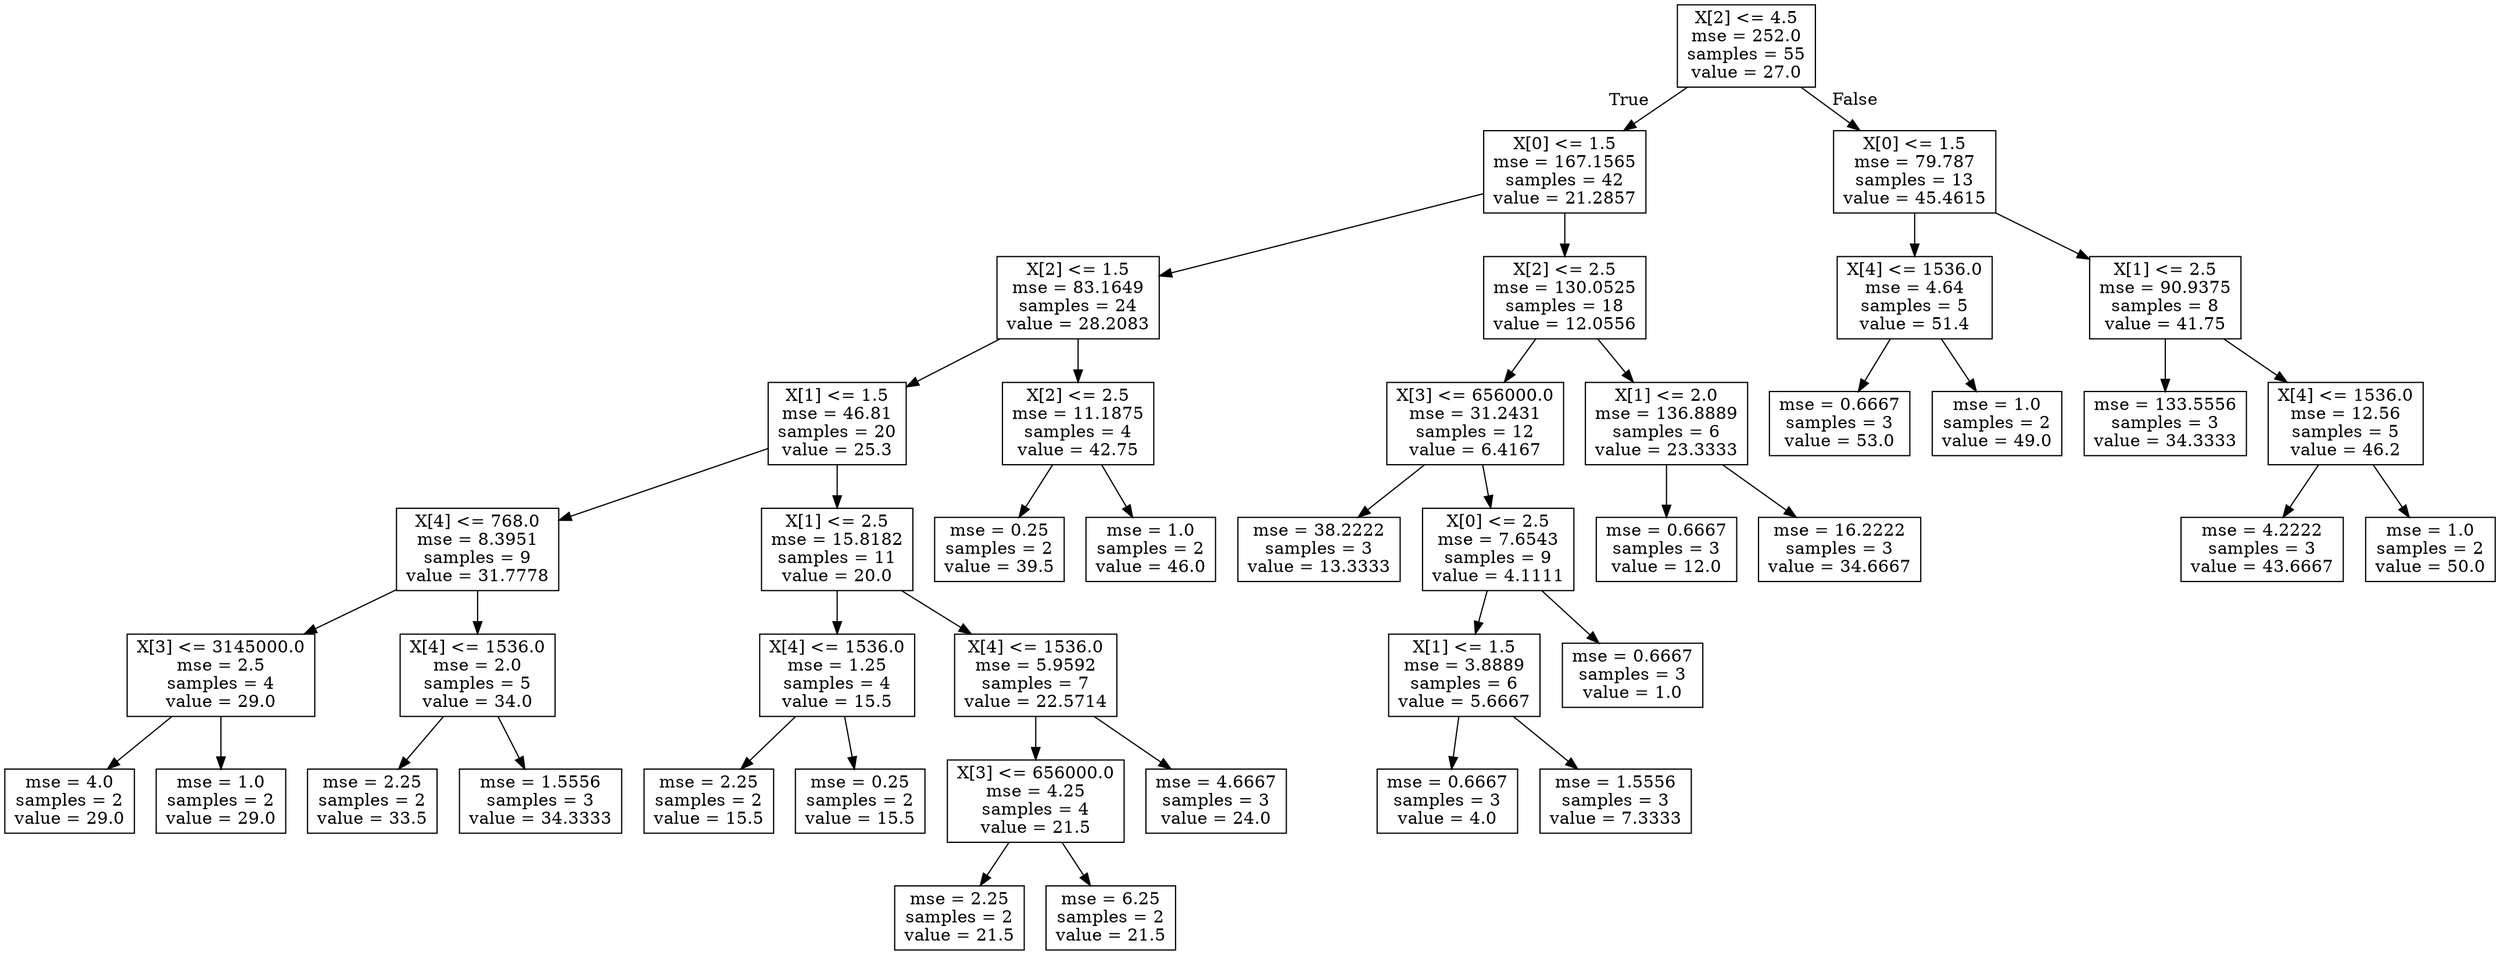 digraph Tree {
node [shape=box] ;
0 [label="X[2] <= 4.5\nmse = 252.0\nsamples = 55\nvalue = 27.0"] ;
1 [label="X[0] <= 1.5\nmse = 167.1565\nsamples = 42\nvalue = 21.2857"] ;
0 -> 1 [labeldistance=2.5, labelangle=45, headlabel="True"] ;
2 [label="X[2] <= 1.5\nmse = 83.1649\nsamples = 24\nvalue = 28.2083"] ;
1 -> 2 ;
3 [label="X[1] <= 1.5\nmse = 46.81\nsamples = 20\nvalue = 25.3"] ;
2 -> 3 ;
4 [label="X[4] <= 768.0\nmse = 8.3951\nsamples = 9\nvalue = 31.7778"] ;
3 -> 4 ;
5 [label="X[3] <= 3145000.0\nmse = 2.5\nsamples = 4\nvalue = 29.0"] ;
4 -> 5 ;
6 [label="mse = 4.0\nsamples = 2\nvalue = 29.0"] ;
5 -> 6 ;
7 [label="mse = 1.0\nsamples = 2\nvalue = 29.0"] ;
5 -> 7 ;
8 [label="X[4] <= 1536.0\nmse = 2.0\nsamples = 5\nvalue = 34.0"] ;
4 -> 8 ;
9 [label="mse = 2.25\nsamples = 2\nvalue = 33.5"] ;
8 -> 9 ;
10 [label="mse = 1.5556\nsamples = 3\nvalue = 34.3333"] ;
8 -> 10 ;
11 [label="X[1] <= 2.5\nmse = 15.8182\nsamples = 11\nvalue = 20.0"] ;
3 -> 11 ;
12 [label="X[4] <= 1536.0\nmse = 1.25\nsamples = 4\nvalue = 15.5"] ;
11 -> 12 ;
13 [label="mse = 2.25\nsamples = 2\nvalue = 15.5"] ;
12 -> 13 ;
14 [label="mse = 0.25\nsamples = 2\nvalue = 15.5"] ;
12 -> 14 ;
15 [label="X[4] <= 1536.0\nmse = 5.9592\nsamples = 7\nvalue = 22.5714"] ;
11 -> 15 ;
16 [label="X[3] <= 656000.0\nmse = 4.25\nsamples = 4\nvalue = 21.5"] ;
15 -> 16 ;
17 [label="mse = 2.25\nsamples = 2\nvalue = 21.5"] ;
16 -> 17 ;
18 [label="mse = 6.25\nsamples = 2\nvalue = 21.5"] ;
16 -> 18 ;
19 [label="mse = 4.6667\nsamples = 3\nvalue = 24.0"] ;
15 -> 19 ;
20 [label="X[2] <= 2.5\nmse = 11.1875\nsamples = 4\nvalue = 42.75"] ;
2 -> 20 ;
21 [label="mse = 0.25\nsamples = 2\nvalue = 39.5"] ;
20 -> 21 ;
22 [label="mse = 1.0\nsamples = 2\nvalue = 46.0"] ;
20 -> 22 ;
23 [label="X[2] <= 2.5\nmse = 130.0525\nsamples = 18\nvalue = 12.0556"] ;
1 -> 23 ;
24 [label="X[3] <= 656000.0\nmse = 31.2431\nsamples = 12\nvalue = 6.4167"] ;
23 -> 24 ;
25 [label="mse = 38.2222\nsamples = 3\nvalue = 13.3333"] ;
24 -> 25 ;
26 [label="X[0] <= 2.5\nmse = 7.6543\nsamples = 9\nvalue = 4.1111"] ;
24 -> 26 ;
27 [label="X[1] <= 1.5\nmse = 3.8889\nsamples = 6\nvalue = 5.6667"] ;
26 -> 27 ;
28 [label="mse = 0.6667\nsamples = 3\nvalue = 4.0"] ;
27 -> 28 ;
29 [label="mse = 1.5556\nsamples = 3\nvalue = 7.3333"] ;
27 -> 29 ;
30 [label="mse = 0.6667\nsamples = 3\nvalue = 1.0"] ;
26 -> 30 ;
31 [label="X[1] <= 2.0\nmse = 136.8889\nsamples = 6\nvalue = 23.3333"] ;
23 -> 31 ;
32 [label="mse = 0.6667\nsamples = 3\nvalue = 12.0"] ;
31 -> 32 ;
33 [label="mse = 16.2222\nsamples = 3\nvalue = 34.6667"] ;
31 -> 33 ;
34 [label="X[0] <= 1.5\nmse = 79.787\nsamples = 13\nvalue = 45.4615"] ;
0 -> 34 [labeldistance=2.5, labelangle=-45, headlabel="False"] ;
35 [label="X[4] <= 1536.0\nmse = 4.64\nsamples = 5\nvalue = 51.4"] ;
34 -> 35 ;
36 [label="mse = 0.6667\nsamples = 3\nvalue = 53.0"] ;
35 -> 36 ;
37 [label="mse = 1.0\nsamples = 2\nvalue = 49.0"] ;
35 -> 37 ;
38 [label="X[1] <= 2.5\nmse = 90.9375\nsamples = 8\nvalue = 41.75"] ;
34 -> 38 ;
39 [label="mse = 133.5556\nsamples = 3\nvalue = 34.3333"] ;
38 -> 39 ;
40 [label="X[4] <= 1536.0\nmse = 12.56\nsamples = 5\nvalue = 46.2"] ;
38 -> 40 ;
41 [label="mse = 4.2222\nsamples = 3\nvalue = 43.6667"] ;
40 -> 41 ;
42 [label="mse = 1.0\nsamples = 2\nvalue = 50.0"] ;
40 -> 42 ;
}
